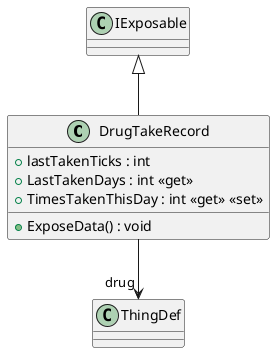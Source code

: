 @startuml
class DrugTakeRecord {
    + lastTakenTicks : int
    + LastTakenDays : int <<get>>
    + TimesTakenThisDay : int <<get>> <<set>>
    + ExposeData() : void
}
IExposable <|-- DrugTakeRecord
DrugTakeRecord --> "drug" ThingDef
@enduml
